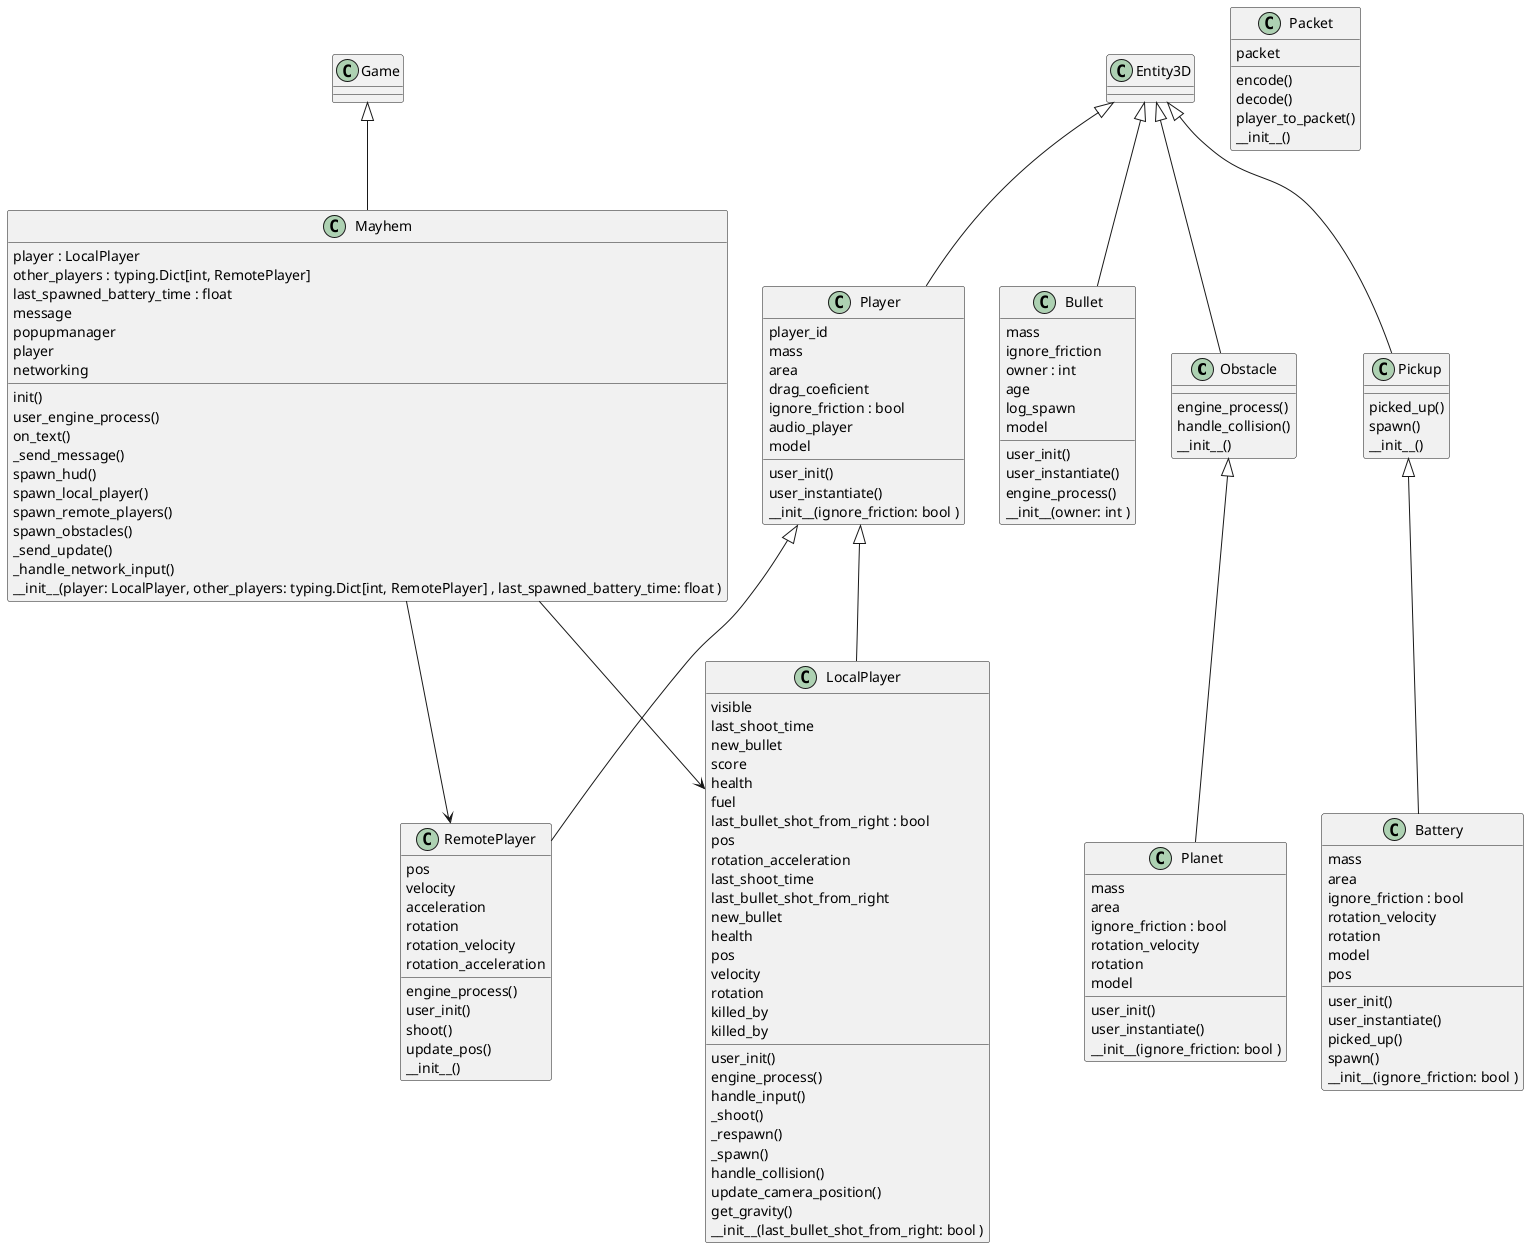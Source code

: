 @startuml
class Obstacle {
    engine_process()
    handle_collision()
     __init__()
}
Entity3D <|-- Obstacle

class Planet {
    user_init()
    user_instantiate()
        mass
    area
    ignore_friction : bool 
    rotation_velocity
    rotation
    model
    __init__(ignore_friction: bool )
}
Obstacle <|-- Planet

class Pickup {
    picked_up()
    spawn()
        __init__()
}
Entity3D <|-- Pickup

class Battery {
    user_init()
    user_instantiate()
    picked_up()
    spawn()
        mass
    area
    ignore_friction : bool 
    rotation_velocity
    rotation
    model
    pos
    __init__(ignore_friction: bool )
}
Pickup <|-- Battery

class Player {
    user_init()
    user_instantiate()
        player_id
    mass
    area
    drag_coeficient
    ignore_friction : bool 
    audio_player
    model
    __init__(ignore_friction: bool )
}
Entity3D <|-- Player

class LocalPlayer {
    user_init()
    engine_process()
    handle_input()
    _shoot()
    _respawn()
    _spawn()
    handle_collision()
    update_camera_position()
    get_gravity()
        visible
    last_shoot_time
    new_bullet
    score
    health
    fuel
    last_bullet_shot_from_right : bool 
    pos
    rotation_acceleration
    last_shoot_time
    last_bullet_shot_from_right
    new_bullet
    health
    pos
    velocity
    rotation
    killed_by
    killed_by
    __init__(last_bullet_shot_from_right: bool )
}
Player <|-- LocalPlayer

class RemotePlayer {
    engine_process()
    user_init()
    shoot()
    update_pos()
        pos
    velocity
    acceleration
    rotation
    rotation_velocity
    rotation_acceleration
    __init__()
}
Player <|-- RemotePlayer

class Bullet {
    user_init()
    user_instantiate()
    engine_process()
        mass
    ignore_friction
    owner : int 
    age
    log_spawn
    model
    __init__(owner: int )
}
Entity3D <|-- Bullet

class Mayhem {
    init()
    user_engine_process()
    on_text()
    _send_message()
    spawn_hud()
    spawn_local_player()
    spawn_remote_players()
    spawn_obstacles()
    _send_update()
    _handle_network_input()
        player : LocalPlayer
    other_players : typing.Dict[int, RemotePlayer] 
    last_spawned_battery_time : float 
    message
    popupmanager
    player
    networking
    __init__(player: LocalPlayer, other_players: typing.Dict[int, RemotePlayer] , last_spawned_battery_time: float )
}
Game <|-- Mayhem
Mayhem --> LocalPlayer
Mayhem --> RemotePlayer

class Packet {
    encode()
    decode()
    player_to_packet()
        packet
    __init__()
}
@enduml
